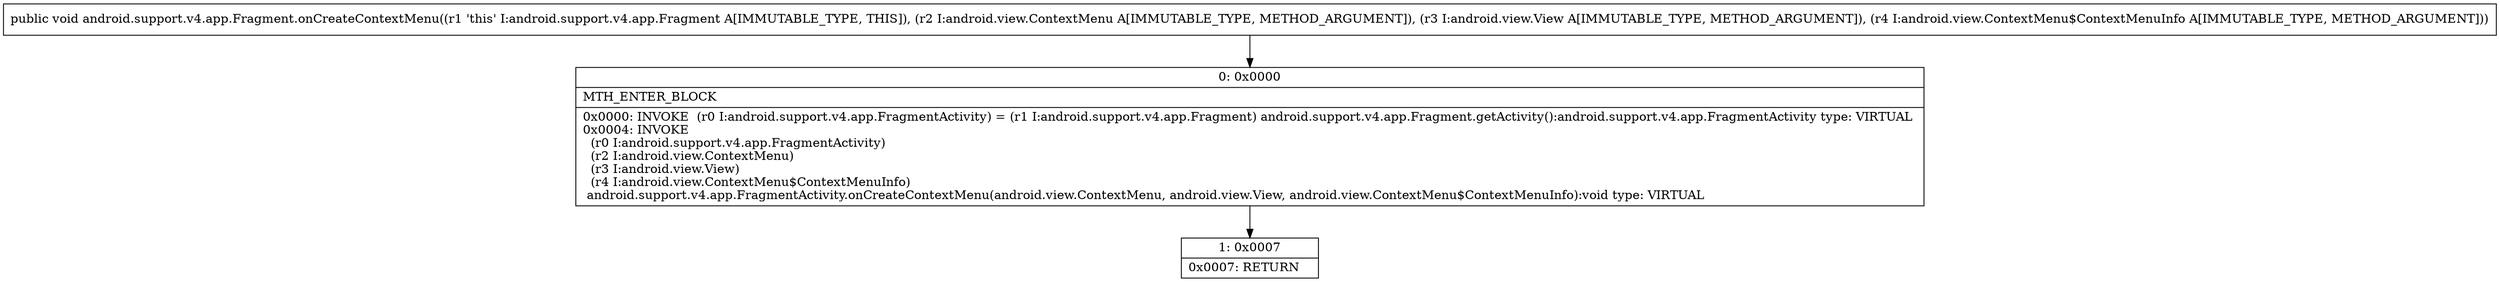 digraph "CFG forandroid.support.v4.app.Fragment.onCreateContextMenu(Landroid\/view\/ContextMenu;Landroid\/view\/View;Landroid\/view\/ContextMenu$ContextMenuInfo;)V" {
Node_0 [shape=record,label="{0\:\ 0x0000|MTH_ENTER_BLOCK\l|0x0000: INVOKE  (r0 I:android.support.v4.app.FragmentActivity) = (r1 I:android.support.v4.app.Fragment) android.support.v4.app.Fragment.getActivity():android.support.v4.app.FragmentActivity type: VIRTUAL \l0x0004: INVOKE  \l  (r0 I:android.support.v4.app.FragmentActivity)\l  (r2 I:android.view.ContextMenu)\l  (r3 I:android.view.View)\l  (r4 I:android.view.ContextMenu$ContextMenuInfo)\l android.support.v4.app.FragmentActivity.onCreateContextMenu(android.view.ContextMenu, android.view.View, android.view.ContextMenu$ContextMenuInfo):void type: VIRTUAL \l}"];
Node_1 [shape=record,label="{1\:\ 0x0007|0x0007: RETURN   \l}"];
MethodNode[shape=record,label="{public void android.support.v4.app.Fragment.onCreateContextMenu((r1 'this' I:android.support.v4.app.Fragment A[IMMUTABLE_TYPE, THIS]), (r2 I:android.view.ContextMenu A[IMMUTABLE_TYPE, METHOD_ARGUMENT]), (r3 I:android.view.View A[IMMUTABLE_TYPE, METHOD_ARGUMENT]), (r4 I:android.view.ContextMenu$ContextMenuInfo A[IMMUTABLE_TYPE, METHOD_ARGUMENT])) }"];
MethodNode -> Node_0;
Node_0 -> Node_1;
}

